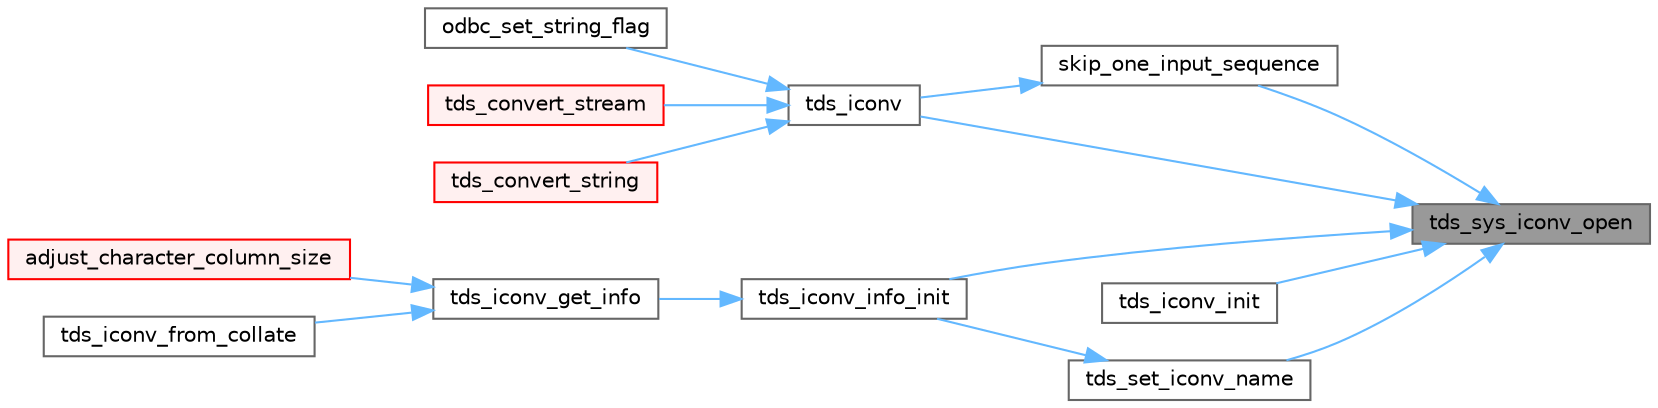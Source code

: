 digraph "tds_sys_iconv_open"
{
 // LATEX_PDF_SIZE
  bgcolor="transparent";
  edge [fontname=Helvetica,fontsize=10,labelfontname=Helvetica,labelfontsize=10];
  node [fontname=Helvetica,fontsize=10,shape=box,height=0.2,width=0.4];
  rankdir="RL";
  Node1 [id="Node000001",label="tds_sys_iconv_open",height=0.2,width=0.4,color="gray40", fillcolor="grey60", style="filled", fontcolor="black",tooltip="Inputs are FreeTDS canonical names, no other."];
  Node1 -> Node2 [id="edge1_Node000001_Node000002",dir="back",color="steelblue1",style="solid",tooltip=" "];
  Node2 [id="Node000002",label="skip_one_input_sequence",height=0.2,width=0.4,color="grey40", fillcolor="white", style="filled",URL="$a00576.html#ga3380140fc6eb9f2090c430f40e846876",tooltip="Move the input sequence pointer to the next valid position."];
  Node2 -> Node3 [id="edge2_Node000002_Node000003",dir="back",color="steelblue1",style="solid",tooltip=" "];
  Node3 [id="Node000003",label="tds_iconv",height=0.2,width=0.4,color="grey40", fillcolor="white", style="filled",URL="$a00576.html#ga87db49044919f1bc84c0ff5e9ab00304",tooltip="Wrapper around iconv(3)."];
  Node3 -> Node4 [id="edge3_Node000003_Node000004",dir="back",color="steelblue1",style="solid",tooltip=" "];
  Node4 [id="Node000004",label="odbc_set_string_flag",height=0.2,width=0.4,color="grey40", fillcolor="white", style="filled",URL="$a00572.html#gadba4490bf3183799a70c9e2f44fab331",tooltip="Copy a string to client setting size according to ODBC convenction."];
  Node3 -> Node5 [id="edge4_Node000003_Node000005",dir="back",color="steelblue1",style="solid",tooltip=" "];
  Node5 [id="Node000005",label="tds_convert_stream",height=0.2,width=0.4,color="red", fillcolor="#FFF0F0", style="filled",URL="$a01467.html#a9d8eb43a81ff58ab423dce0ce95b9564",tooltip="Reads and writes from a stream converting characters."];
  Node3 -> Node94 [id="edge5_Node000003_Node000094",dir="back",color="steelblue1",style="solid",tooltip=" "];
  Node94 [id="Node000094",label="tds_convert_string",height=0.2,width=0.4,color="red", fillcolor="#FFF0F0", style="filled",URL="$a00578.html#gad5b76c688898b86984d09628f030d01c",tooltip="Convert a string in an allocated buffer."];
  Node1 -> Node3 [id="edge6_Node000001_Node000003",dir="back",color="steelblue1",style="solid",tooltip=" "];
  Node1 -> Node96 [id="edge7_Node000001_Node000096",dir="back",color="steelblue1",style="solid",tooltip=" "];
  Node96 [id="Node000096",label="tds_iconv_info_init",height=0.2,width=0.4,color="grey40", fillcolor="white", style="filled",URL="$a00576.html#ga3a7a7b4d6ed344127e164dd0b443d790",tooltip="Open iconv descriptors to convert between character sets (both directions)."];
  Node96 -> Node97 [id="edge8_Node000096_Node000097",dir="back",color="steelblue1",style="solid",tooltip=" "];
  Node97 [id="Node000097",label="tds_iconv_get_info",height=0.2,width=0.4,color="grey40", fillcolor="white", style="filled",URL="$a00576.html#ga1639ccaa7e17c07457bcb37f313bc52f",tooltip="Get a iconv info structure, allocate and initialize if needed."];
  Node97 -> Node98 [id="edge9_Node000097_Node000098",dir="back",color="steelblue1",style="solid",tooltip=" "];
  Node98 [id="Node000098",label="adjust_character_column_size",height=0.2,width=0.4,color="red", fillcolor="#FFF0F0", style="filled",URL="$a00580.html#ga91770634ce8c0d6f1fe007b45da186fd",tooltip="Adjust column size according to client's encoding."];
  Node97 -> Node101 [id="edge10_Node000097_Node000101",dir="back",color="steelblue1",style="solid",tooltip=" "];
  Node101 [id="Node000101",label="tds_iconv_from_collate",height=0.2,width=0.4,color="grey40", fillcolor="white", style="filled",URL="$a00576.html#ga9d433c15ab3738aa2a477a416330f49f",tooltip="Get iconv information from a LCID (to support different column encoding under MSSQL2K)"];
  Node1 -> Node102 [id="edge11_Node000001_Node000102",dir="back",color="steelblue1",style="solid",tooltip=" "];
  Node102 [id="Node000102",label="tds_iconv_init",height=0.2,width=0.4,color="grey40", fillcolor="white", style="filled",URL="$a01479.html#a30bcae80553efae075b0886bfcda1e35",tooltip="Initialize charset searching for UTF-8, UCS-2 and ISO8859-1."];
  Node1 -> Node103 [id="edge12_Node000001_Node000103",dir="back",color="steelblue1",style="solid",tooltip=" "];
  Node103 [id="Node000103",label="tds_set_iconv_name",height=0.2,width=0.4,color="grey40", fillcolor="white", style="filled",URL="$a01479.html#a585ebac61354ce540d28f6da2d771b5b",tooltip="Get iconv name given canonic."];
  Node103 -> Node96 [id="edge13_Node000103_Node000096",dir="back",color="steelblue1",style="solid",tooltip=" "];
}
